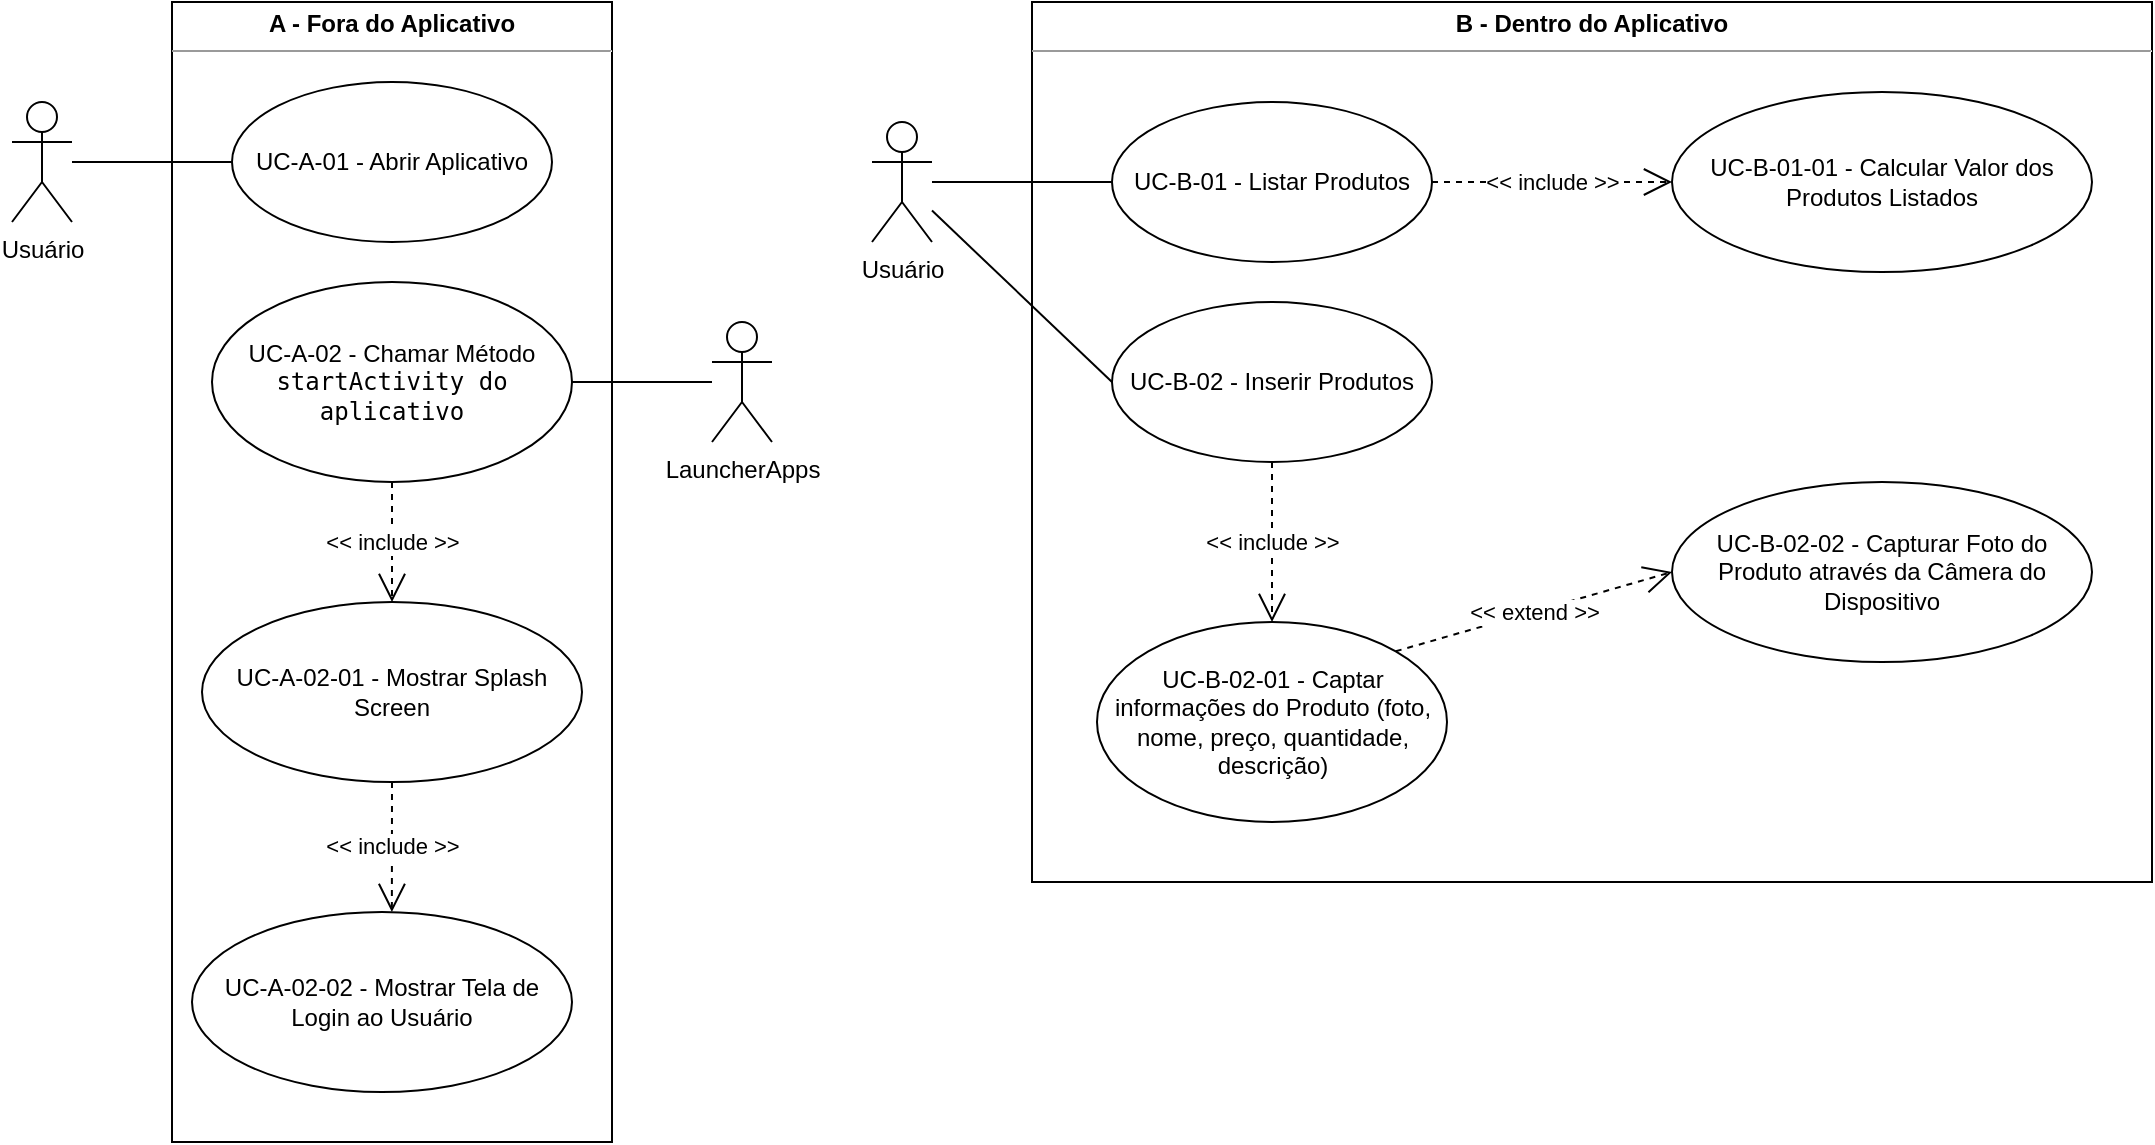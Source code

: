<mxfile version="21.1.2">
  <diagram name="Page-1" id="236o0EipqNON47DLTvjz">
    <mxGraphModel dx="1600" dy="927" grid="1" gridSize="10" guides="1" tooltips="1" connect="1" arrows="1" fold="1" page="1" pageScale="1" pageWidth="1169" pageHeight="827" math="0" shadow="0">
      <root>
        <mxCell id="0" />
        <mxCell id="1" parent="0" />
        <mxCell id="12sLYEHCiftM3z7gJujR-29" value="&lt;p style=&quot;margin:0px;margin-top:4px;text-align:center;&quot;&gt;&lt;b&gt;B - Dentro do Aplicativo&lt;/b&gt;&lt;br&gt;&lt;/p&gt;&lt;hr size=&quot;1&quot;&gt;&lt;div style=&quot;height:2px;&quot;&gt;&lt;/div&gt;" style="verticalAlign=top;align=left;overflow=fill;fontSize=12;fontFamily=Helvetica;html=1;whiteSpace=wrap;" vertex="1" parent="1">
          <mxGeometry x="560" y="129" width="560" height="440" as="geometry" />
        </mxCell>
        <mxCell id="12sLYEHCiftM3z7gJujR-28" value="&lt;p style=&quot;margin:0px;margin-top:4px;text-align:center;&quot;&gt;&lt;b&gt;A - Fora do Aplicativo&lt;/b&gt;&lt;br&gt;&lt;/p&gt;&lt;hr size=&quot;1&quot;&gt;&lt;div style=&quot;height:2px;&quot;&gt;&lt;/div&gt;" style="verticalAlign=top;align=left;overflow=fill;fontSize=12;fontFamily=Helvetica;html=1;whiteSpace=wrap;" vertex="1" parent="1">
          <mxGeometry x="130" y="129" width="220" height="570" as="geometry" />
        </mxCell>
        <mxCell id="12sLYEHCiftM3z7gJujR-21" style="rounded=0;orthogonalLoop=1;jettySize=auto;html=1;entryX=0;entryY=0.5;entryDx=0;entryDy=0;endArrow=none;endFill=0;" edge="1" parent="1" source="12sLYEHCiftM3z7gJujR-1" target="12sLYEHCiftM3z7gJujR-3">
          <mxGeometry relative="1" as="geometry" />
        </mxCell>
        <mxCell id="12sLYEHCiftM3z7gJujR-1" value="Usuário" style="shape=umlActor;verticalLabelPosition=bottom;verticalAlign=top;html=1;" vertex="1" parent="1">
          <mxGeometry x="50" y="179" width="30" height="60" as="geometry" />
        </mxCell>
        <mxCell id="12sLYEHCiftM3z7gJujR-3" value="UC-A-01 - Abrir Aplicativo" style="ellipse;whiteSpace=wrap;html=1;" vertex="1" parent="1">
          <mxGeometry x="160" y="169" width="160" height="80" as="geometry" />
        </mxCell>
        <mxCell id="12sLYEHCiftM3z7gJujR-4" value="UC-A-02-01 - Mostrar Splash Screen" style="ellipse;whiteSpace=wrap;html=1;" vertex="1" parent="1">
          <mxGeometry x="145" y="429" width="190" height="90" as="geometry" />
        </mxCell>
        <mxCell id="12sLYEHCiftM3z7gJujR-11" value="UC-B-01 - Listar Produtos" style="ellipse;whiteSpace=wrap;html=1;" vertex="1" parent="1">
          <mxGeometry x="600" y="179" width="160" height="80" as="geometry" />
        </mxCell>
        <mxCell id="12sLYEHCiftM3z7gJujR-12" value="UC-B-02 - Inserir Produtos" style="ellipse;whiteSpace=wrap;html=1;" vertex="1" parent="1">
          <mxGeometry x="600" y="279" width="160" height="80" as="geometry" />
        </mxCell>
        <mxCell id="12sLYEHCiftM3z7gJujR-22" style="rounded=0;orthogonalLoop=1;jettySize=auto;html=1;entryX=1;entryY=0.5;entryDx=0;entryDy=0;endArrow=none;endFill=0;" edge="1" parent="1" source="12sLYEHCiftM3z7gJujR-14" target="12sLYEHCiftM3z7gJujR-17">
          <mxGeometry relative="1" as="geometry" />
        </mxCell>
        <mxCell id="12sLYEHCiftM3z7gJujR-14" value="LauncherApps" style="shape=umlActor;verticalLabelPosition=bottom;verticalAlign=top;html=1;" vertex="1" parent="1">
          <mxGeometry x="400" y="289" width="30" height="60" as="geometry" />
        </mxCell>
        <mxCell id="12sLYEHCiftM3z7gJujR-17" value="UC-A-02 - Chamar Método &lt;code&gt;startActivity do aplicativo&lt;br&gt;&lt;/code&gt;" style="ellipse;whiteSpace=wrap;html=1;" vertex="1" parent="1">
          <mxGeometry x="150" y="269" width="180" height="100" as="geometry" />
        </mxCell>
        <mxCell id="12sLYEHCiftM3z7gJujR-33" style="rounded=0;orthogonalLoop=1;jettySize=auto;html=1;endArrow=none;endFill=0;" edge="1" parent="1" source="12sLYEHCiftM3z7gJujR-18" target="12sLYEHCiftM3z7gJujR-11">
          <mxGeometry relative="1" as="geometry" />
        </mxCell>
        <mxCell id="12sLYEHCiftM3z7gJujR-34" style="rounded=0;orthogonalLoop=1;jettySize=auto;html=1;entryX=0;entryY=0.5;entryDx=0;entryDy=0;endArrow=none;endFill=0;" edge="1" parent="1" source="12sLYEHCiftM3z7gJujR-18" target="12sLYEHCiftM3z7gJujR-12">
          <mxGeometry relative="1" as="geometry" />
        </mxCell>
        <mxCell id="12sLYEHCiftM3z7gJujR-18" value="Usuário" style="shape=umlActor;verticalLabelPosition=bottom;verticalAlign=top;html=1;" vertex="1" parent="1">
          <mxGeometry x="480" y="189" width="30" height="60" as="geometry" />
        </mxCell>
        <mxCell id="12sLYEHCiftM3z7gJujR-30" value="&amp;lt;&amp;lt; include &amp;gt;&amp;gt;" style="endArrow=open;endSize=12;dashed=1;html=1;rounded=0;exitX=0.5;exitY=1;exitDx=0;exitDy=0;" edge="1" parent="1" source="12sLYEHCiftM3z7gJujR-17" target="12sLYEHCiftM3z7gJujR-4">
          <mxGeometry width="160" relative="1" as="geometry">
            <mxPoint x="210" y="388.5" as="sourcePoint" />
            <mxPoint x="370" y="388.5" as="targetPoint" />
          </mxGeometry>
        </mxCell>
        <mxCell id="12sLYEHCiftM3z7gJujR-31" value="UC-A-02-02 - Mostrar Tela de Login ao Usuário" style="ellipse;whiteSpace=wrap;html=1;" vertex="1" parent="1">
          <mxGeometry x="140" y="584" width="190" height="90" as="geometry" />
        </mxCell>
        <mxCell id="12sLYEHCiftM3z7gJujR-32" value="&amp;lt;&amp;lt; include &amp;gt;&amp;gt;" style="endArrow=open;endSize=12;dashed=1;html=1;rounded=0;exitX=0.5;exitY=1;exitDx=0;exitDy=0;entryX=0.526;entryY=0;entryDx=0;entryDy=0;entryPerimeter=0;" edge="1" parent="1" source="12sLYEHCiftM3z7gJujR-4" target="12sLYEHCiftM3z7gJujR-31">
          <mxGeometry width="160" relative="1" as="geometry">
            <mxPoint x="239.63" y="549" as="sourcePoint" />
            <mxPoint x="240" y="569" as="targetPoint" />
          </mxGeometry>
        </mxCell>
        <mxCell id="12sLYEHCiftM3z7gJujR-38" value="UC-B-01-01 - Calcular Valor dos Produtos Listados" style="ellipse;whiteSpace=wrap;html=1;" vertex="1" parent="1">
          <mxGeometry x="880" y="174" width="210" height="90" as="geometry" />
        </mxCell>
        <mxCell id="12sLYEHCiftM3z7gJujR-40" value="&amp;lt;&amp;lt; include &amp;gt;&amp;gt;" style="endArrow=open;endSize=12;dashed=1;html=1;rounded=0;exitX=1;exitY=0.5;exitDx=0;exitDy=0;entryX=0;entryY=0.5;entryDx=0;entryDy=0;" edge="1" parent="1" source="12sLYEHCiftM3z7gJujR-11" target="12sLYEHCiftM3z7gJujR-38">
          <mxGeometry width="160" relative="1" as="geometry">
            <mxPoint x="810" y="149" as="sourcePoint" />
            <mxPoint x="810" y="209" as="targetPoint" />
          </mxGeometry>
        </mxCell>
        <mxCell id="12sLYEHCiftM3z7gJujR-41" value="UC-B-02-01 - Captar informações do Produto (foto, nome, preço, quantidade, descrição) " style="ellipse;whiteSpace=wrap;html=1;" vertex="1" parent="1">
          <mxGeometry x="592.5" y="439" width="175" height="100" as="geometry" />
        </mxCell>
        <mxCell id="12sLYEHCiftM3z7gJujR-42" value="UC-B-02-02 - Capturar Foto do Produto através da Câmera do Dispositivo" style="ellipse;whiteSpace=wrap;html=1;" vertex="1" parent="1">
          <mxGeometry x="880" y="369" width="210" height="90" as="geometry" />
        </mxCell>
        <mxCell id="12sLYEHCiftM3z7gJujR-43" value="&amp;lt;&amp;lt; include &amp;gt;&amp;gt;" style="endArrow=open;endSize=12;dashed=1;html=1;rounded=0;exitX=0.5;exitY=1;exitDx=0;exitDy=0;entryX=0.5;entryY=0;entryDx=0;entryDy=0;" edge="1" parent="1" source="12sLYEHCiftM3z7gJujR-12" target="12sLYEHCiftM3z7gJujR-41">
          <mxGeometry width="160" relative="1" as="geometry">
            <mxPoint x="770" y="409" as="sourcePoint" />
            <mxPoint x="890" y="409" as="targetPoint" />
          </mxGeometry>
        </mxCell>
        <mxCell id="12sLYEHCiftM3z7gJujR-44" value="&amp;lt;&amp;lt; extend &amp;gt;&amp;gt;" style="endArrow=open;endSize=12;dashed=1;html=1;rounded=0;exitX=1;exitY=0;exitDx=0;exitDy=0;entryX=0;entryY=0.5;entryDx=0;entryDy=0;" edge="1" parent="1" source="12sLYEHCiftM3z7gJujR-41" target="12sLYEHCiftM3z7gJujR-42">
          <mxGeometry width="160" relative="1" as="geometry">
            <mxPoint x="910" y="349" as="sourcePoint" />
            <mxPoint x="1030" y="349" as="targetPoint" />
          </mxGeometry>
        </mxCell>
      </root>
    </mxGraphModel>
  </diagram>
</mxfile>
